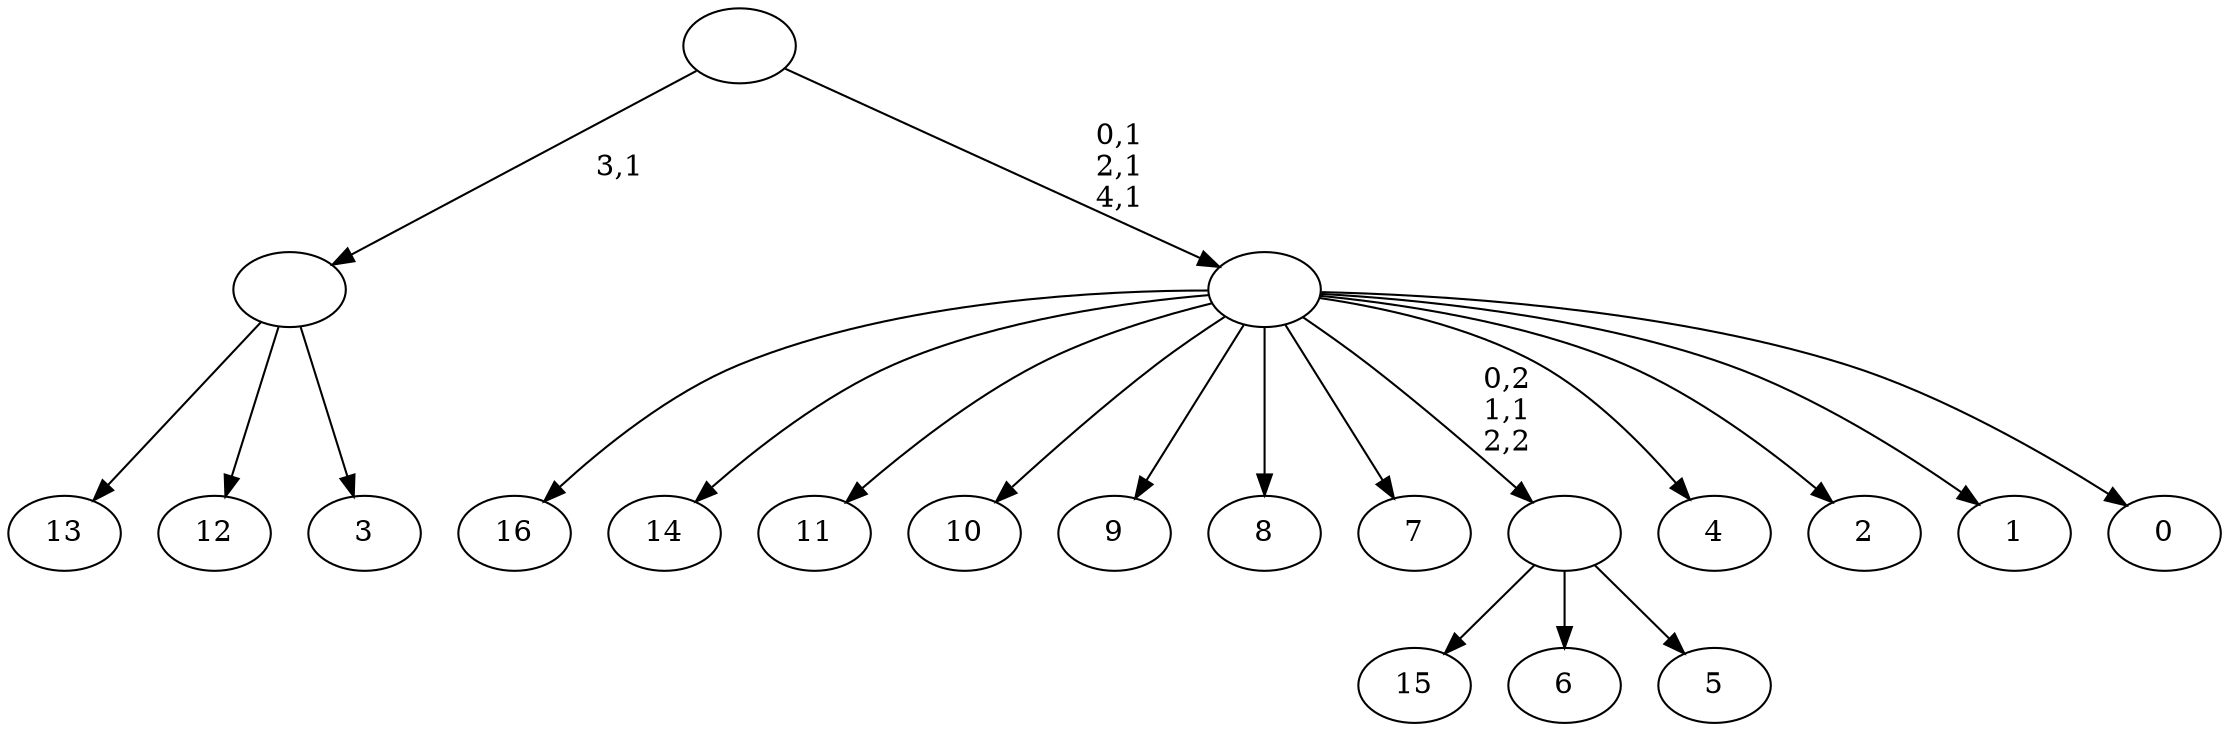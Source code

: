 digraph T {
	22 [label="16"]
	21 [label="15"]
	20 [label="14"]
	19 [label="13"]
	18 [label="12"]
	17 [label="11"]
	16 [label="10"]
	15 [label="9"]
	14 [label="8"]
	13 [label="7"]
	12 [label="6"]
	11 [label="5"]
	10 [label=""]
	9 [label="4"]
	8 [label="3"]
	7 [label=""]
	6 [label="2"]
	5 [label="1"]
	4 [label="0"]
	3 [label=""]
	0 [label=""]
	10 -> 21 [label=""]
	10 -> 12 [label=""]
	10 -> 11 [label=""]
	7 -> 19 [label=""]
	7 -> 18 [label=""]
	7 -> 8 [label=""]
	3 -> 22 [label=""]
	3 -> 20 [label=""]
	3 -> 17 [label=""]
	3 -> 16 [label=""]
	3 -> 15 [label=""]
	3 -> 14 [label=""]
	3 -> 13 [label=""]
	3 -> 10 [label="0,2\n1,1\n2,2"]
	3 -> 9 [label=""]
	3 -> 6 [label=""]
	3 -> 5 [label=""]
	3 -> 4 [label=""]
	0 -> 3 [label="0,1\n2,1\n4,1"]
	0 -> 7 [label="3,1"]
}
